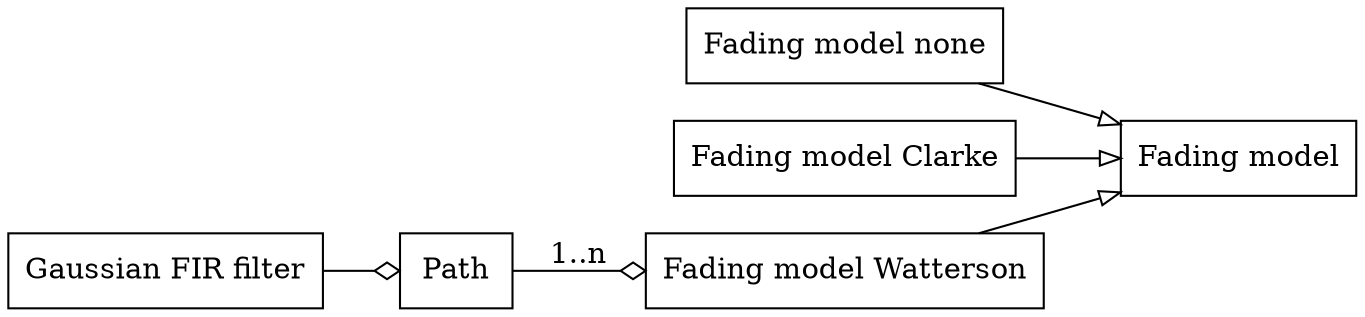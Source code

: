 digraph G {
    rankdir=LR 
    
    fading_model [shape=box, label="Fading model"];
    fading_model_none [shape=box, label="Fading model none"];
    fading_model_Clarke [shape=box, label="Fading model Clarke"];
    fading_model_Watterson [shape=box, label="Fading model Watterson"];
    path [shape=box, label="Path"];
    gauss_fir [shape=box, label="Gaussian FIR filter"];
    
    fading_model_none -> fading_model [arrowhead=empty];
    fading_model_Clarke -> fading_model [arrowhead=empty];
    fading_model_Watterson -> fading_model [arrowhead=empty];
    path -> fading_model_Watterson [arrowhead=ediamond, label="1..n"];
    gauss_fir -> path [arrowhead=ediamond];
}
